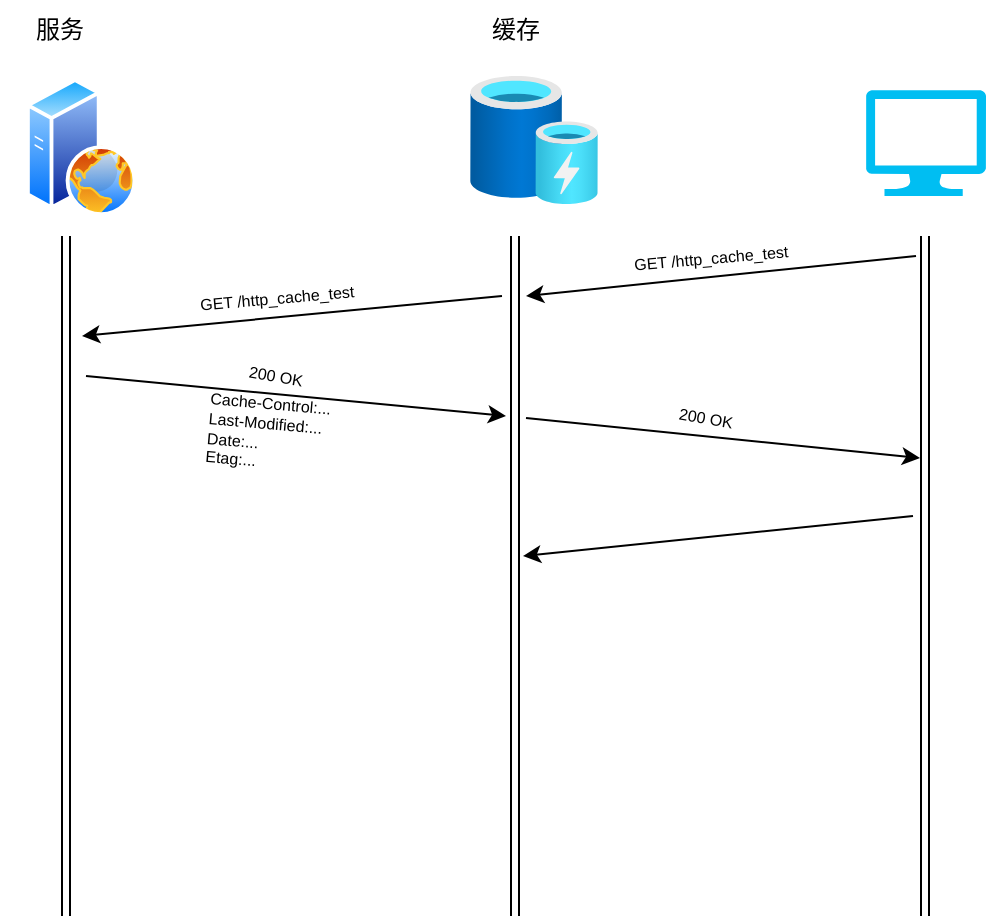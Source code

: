 <mxfile version="19.0.0" type="github">
  <diagram id="au0NJiRwb0H63SD7Jq2o" name="Page-1">
    <mxGraphModel dx="541" dy="369" grid="1" gridSize="10" guides="1" tooltips="1" connect="1" arrows="1" fold="1" page="1" pageScale="1" pageWidth="827" pageHeight="1169" math="0" shadow="0">
      <root>
        <mxCell id="0" />
        <mxCell id="1" parent="0" />
        <mxCell id="0MbOEExsgdYzCz0NGTzT-1" value="" style="aspect=fixed;html=1;points=[];align=center;image;fontSize=12;image=img/lib/azure2/general/Cache.svg;" vertex="1" parent="1">
          <mxGeometry x="382" y="120" width="64" height="64" as="geometry" />
        </mxCell>
        <mxCell id="0MbOEExsgdYzCz0NGTzT-2" value="" style="aspect=fixed;perimeter=ellipsePerimeter;html=1;align=center;shadow=0;dashed=0;spacingTop=3;image;image=img/lib/active_directory/web_server.svg;" vertex="1" parent="1">
          <mxGeometry x="160" y="121" width="55.2" height="69" as="geometry" />
        </mxCell>
        <mxCell id="0MbOEExsgdYzCz0NGTzT-3" value="" style="verticalLabelPosition=bottom;html=1;verticalAlign=top;align=center;strokeColor=none;fillColor=#00BEF2;shape=mxgraph.azure.computer;pointerEvents=1;" vertex="1" parent="1">
          <mxGeometry x="580" y="127" width="60" height="53" as="geometry" />
        </mxCell>
        <mxCell id="0MbOEExsgdYzCz0NGTzT-4" value="" style="shape=link;html=1;rounded=0;" edge="1" parent="1">
          <mxGeometry width="100" relative="1" as="geometry">
            <mxPoint x="180" y="200" as="sourcePoint" />
            <mxPoint x="180" y="540" as="targetPoint" />
          </mxGeometry>
        </mxCell>
        <mxCell id="0MbOEExsgdYzCz0NGTzT-5" value="缓存" style="text;html=1;strokeColor=none;fillColor=none;align=center;verticalAlign=middle;whiteSpace=wrap;rounded=0;" vertex="1" parent="1">
          <mxGeometry x="375" y="82" width="60" height="30" as="geometry" />
        </mxCell>
        <mxCell id="0MbOEExsgdYzCz0NGTzT-6" value="服务" style="text;html=1;strokeColor=none;fillColor=none;align=center;verticalAlign=middle;whiteSpace=wrap;rounded=0;" vertex="1" parent="1">
          <mxGeometry x="147" y="82" width="60" height="30" as="geometry" />
        </mxCell>
        <mxCell id="0MbOEExsgdYzCz0NGTzT-7" value="" style="shape=link;html=1;rounded=0;" edge="1" parent="1">
          <mxGeometry width="100" relative="1" as="geometry">
            <mxPoint x="404.5" y="200" as="sourcePoint" />
            <mxPoint x="404.5" y="540" as="targetPoint" />
          </mxGeometry>
        </mxCell>
        <mxCell id="0MbOEExsgdYzCz0NGTzT-8" value="" style="shape=link;html=1;rounded=0;" edge="1" parent="1">
          <mxGeometry width="100" relative="1" as="geometry">
            <mxPoint x="609.5" y="200" as="sourcePoint" />
            <mxPoint x="609.5" y="540" as="targetPoint" />
          </mxGeometry>
        </mxCell>
        <mxCell id="0MbOEExsgdYzCz0NGTzT-9" value="" style="endArrow=classic;html=1;rounded=0;" edge="1" parent="1">
          <mxGeometry width="50" height="50" relative="1" as="geometry">
            <mxPoint x="605" y="210" as="sourcePoint" />
            <mxPoint x="410" y="230" as="targetPoint" />
          </mxGeometry>
        </mxCell>
        <mxCell id="0MbOEExsgdYzCz0NGTzT-11" value="" style="endArrow=classic;html=1;rounded=0;" edge="1" parent="1">
          <mxGeometry width="50" height="50" relative="1" as="geometry">
            <mxPoint x="398" y="230" as="sourcePoint" />
            <mxPoint x="188" y="250" as="targetPoint" />
          </mxGeometry>
        </mxCell>
        <mxCell id="0MbOEExsgdYzCz0NGTzT-12" value="&lt;font style=&quot;font-size: 8px;&quot;&gt;GET /http_cache_test&lt;/font&gt;" style="text;html=1;align=center;verticalAlign=middle;resizable=0;points=[];autosize=1;strokeColor=none;fillColor=none;rotation=-5;" vertex="1" parent="1">
          <mxGeometry x="457" y="200" width="90" height="20" as="geometry" />
        </mxCell>
        <mxCell id="0MbOEExsgdYzCz0NGTzT-13" value="&lt;font style=&quot;font-size: 8px;&quot;&gt;GET /http_cache_test&lt;/font&gt;" style="text;html=1;align=center;verticalAlign=middle;resizable=0;points=[];autosize=1;strokeColor=none;fillColor=none;rotation=-5;" vertex="1" parent="1">
          <mxGeometry x="240" y="220" width="90" height="20" as="geometry" />
        </mxCell>
        <mxCell id="0MbOEExsgdYzCz0NGTzT-14" value="" style="endArrow=classic;html=1;rounded=0;" edge="1" parent="1">
          <mxGeometry width="50" height="50" relative="1" as="geometry">
            <mxPoint x="190" y="270" as="sourcePoint" />
            <mxPoint x="400" y="290" as="targetPoint" />
          </mxGeometry>
        </mxCell>
        <mxCell id="0MbOEExsgdYzCz0NGTzT-15" value="200 OK" style="text;html=1;strokeColor=none;fillColor=none;align=center;verticalAlign=middle;whiteSpace=wrap;rounded=0;fontSize=8;rotation=10;" vertex="1" parent="1">
          <mxGeometry x="255" y="255" width="60" height="30" as="geometry" />
        </mxCell>
        <mxCell id="0MbOEExsgdYzCz0NGTzT-16" value="Cache-Control:...&lt;br&gt;Last-Modified:...&lt;br&gt;Date:...&lt;br&gt;Etag:..." style="text;html=1;strokeColor=none;fillColor=none;align=left;verticalAlign=middle;whiteSpace=wrap;rounded=0;fontSize=8;rotation=5;" vertex="1" parent="1">
          <mxGeometry x="249" y="285" width="100" height="30" as="geometry" />
        </mxCell>
        <mxCell id="0MbOEExsgdYzCz0NGTzT-17" value="" style="endArrow=classic;html=1;rounded=0;" edge="1" parent="1">
          <mxGeometry width="50" height="50" relative="1" as="geometry">
            <mxPoint x="410" y="291" as="sourcePoint" />
            <mxPoint x="607" y="311" as="targetPoint" />
          </mxGeometry>
        </mxCell>
        <mxCell id="0MbOEExsgdYzCz0NGTzT-18" value="" style="endArrow=classic;html=1;rounded=0;" edge="1" parent="1">
          <mxGeometry width="50" height="50" relative="1" as="geometry">
            <mxPoint x="603.5" y="340" as="sourcePoint" />
            <mxPoint x="408.5" y="360" as="targetPoint" />
          </mxGeometry>
        </mxCell>
        <mxCell id="0MbOEExsgdYzCz0NGTzT-19" value="200 OK" style="text;html=1;strokeColor=none;fillColor=none;align=center;verticalAlign=middle;whiteSpace=wrap;rounded=0;fontSize=8;rotation=10;" vertex="1" parent="1">
          <mxGeometry x="470" y="276" width="60" height="30" as="geometry" />
        </mxCell>
      </root>
    </mxGraphModel>
  </diagram>
</mxfile>
